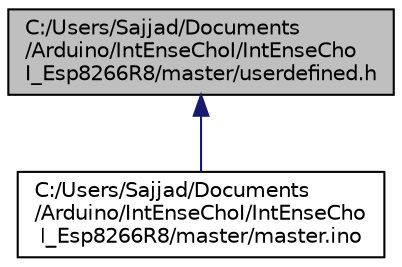 digraph "C:/Users/Sajjad/Documents/Arduino/IntEnseChoI/IntEnseChoI_Esp8266R8/master/userdefined.h"
{
 // LATEX_PDF_SIZE
  edge [fontname="Helvetica",fontsize="10",labelfontname="Helvetica",labelfontsize="10"];
  node [fontname="Helvetica",fontsize="10",shape=record];
  Node12 [label="C:/Users/Sajjad/Documents\l/Arduino/IntEnseChoI/IntEnseCho\lI_Esp8266R8/master/userdefined.h",height=0.2,width=0.4,color="black", fillcolor="grey75", style="filled", fontcolor="black",tooltip=" "];
  Node12 -> Node13 [dir="back",color="midnightblue",fontsize="10",style="solid",fontname="Helvetica"];
  Node13 [label="C:/Users/Sajjad/Documents\l/Arduino/IntEnseChoI/IntEnseCho\lI_Esp8266R8/master/master.ino",height=0.2,width=0.4,color="black", fillcolor="white", style="filled",URL="$master_8ino.html",tooltip=" "];
}
